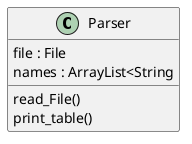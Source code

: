 @startuml
'https://plantuml.com/sequence-diagram

class Parser{
  file : File
  names : ArrayList<String
  read_File()
  print_table()
}

@enduml